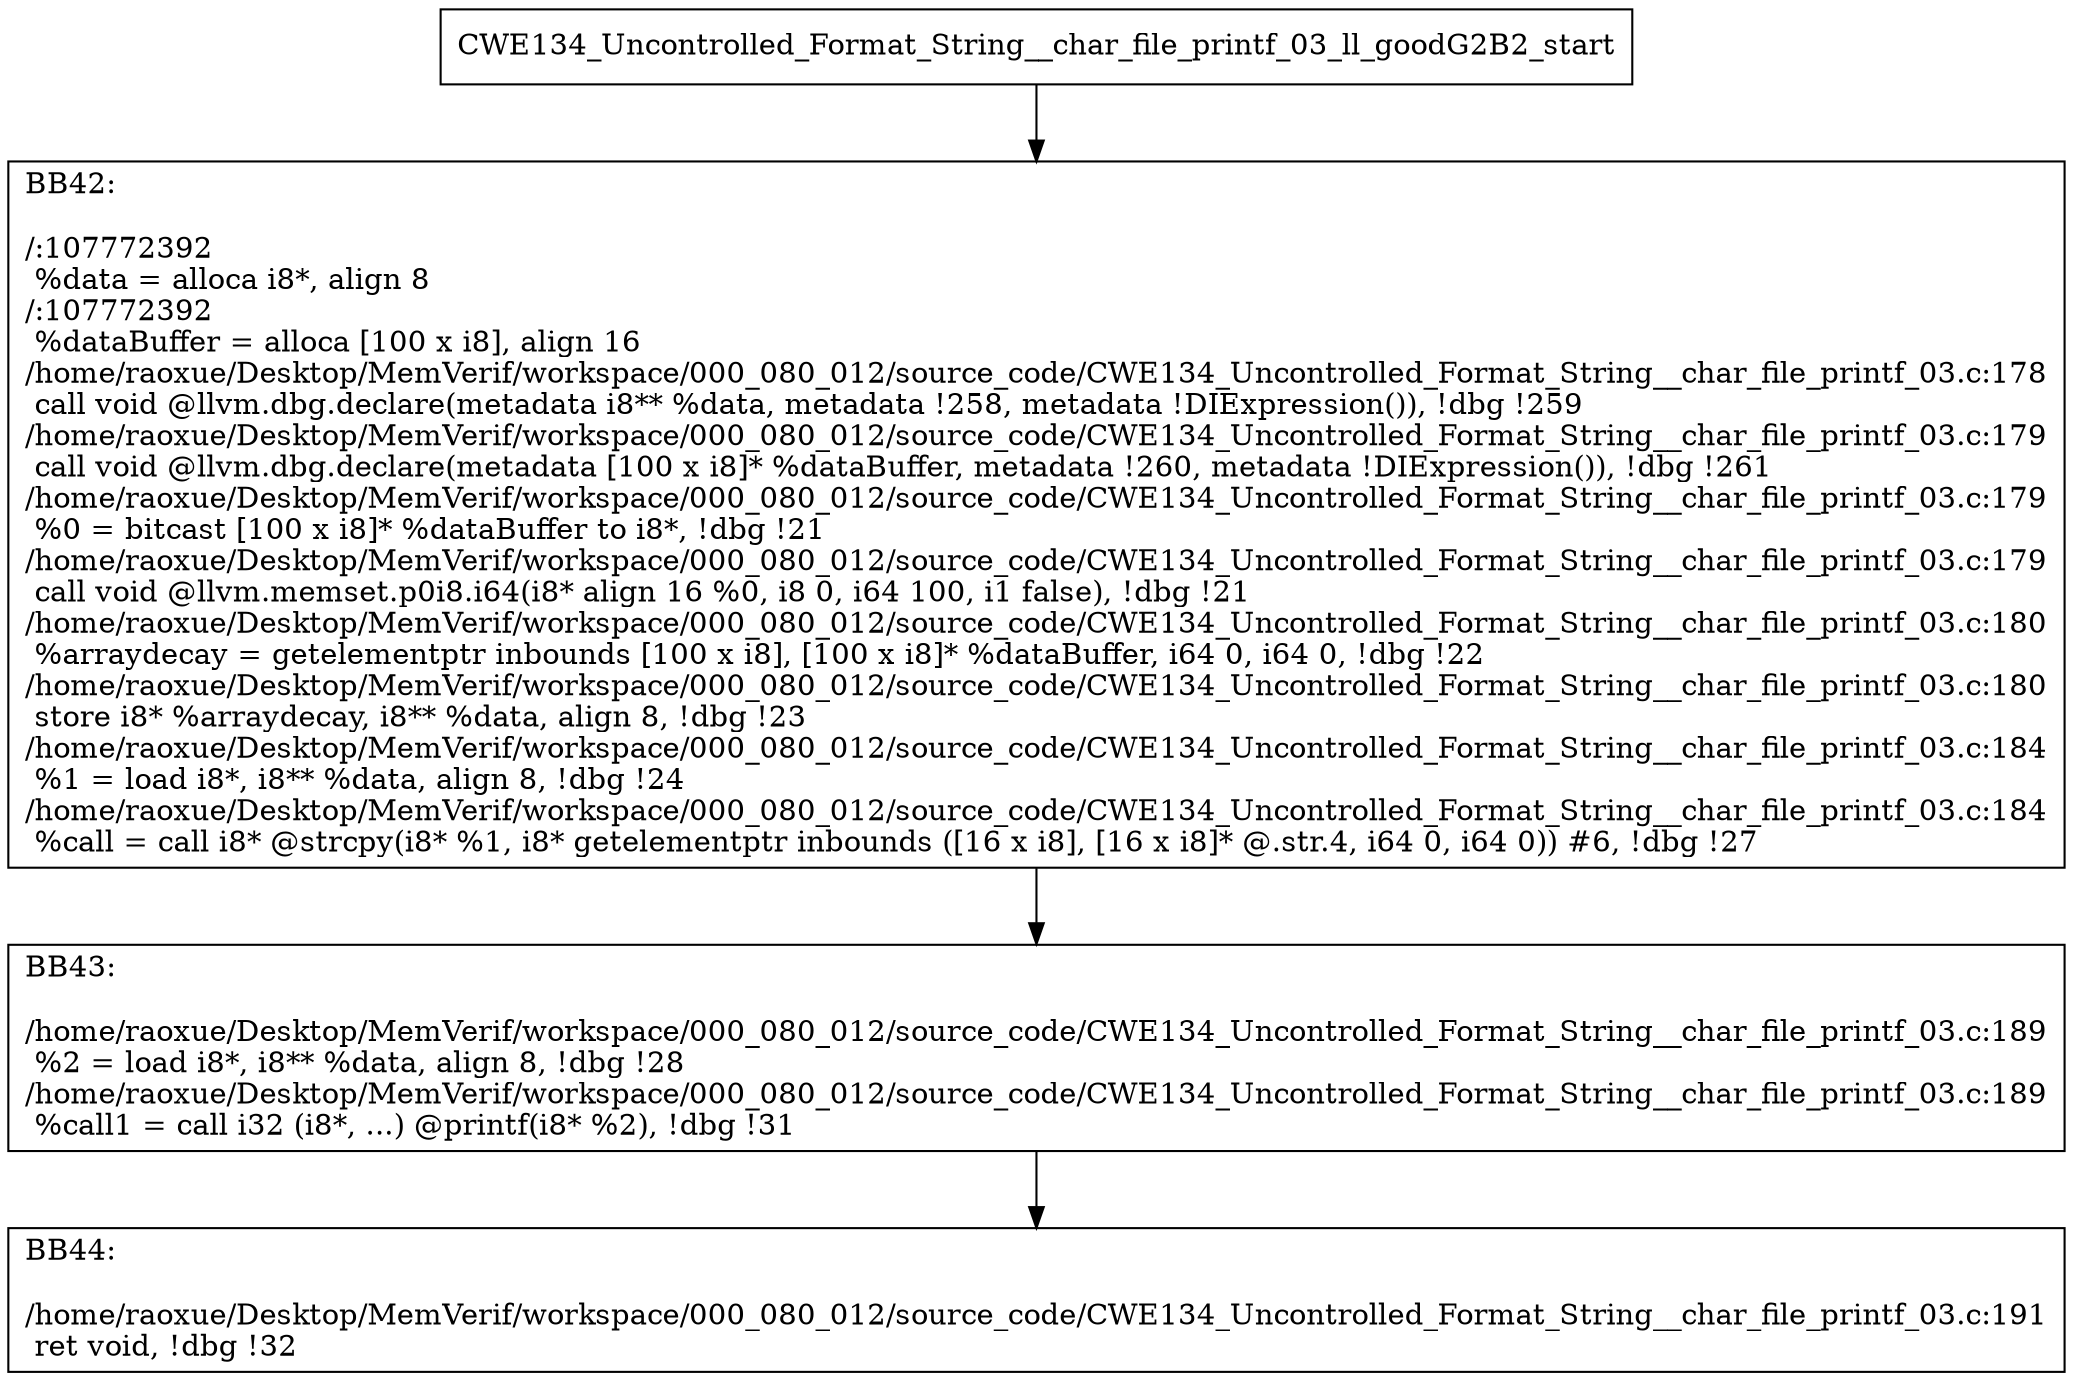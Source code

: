 digraph "CFG for'CWE134_Uncontrolled_Format_String__char_file_printf_03_ll_goodG2B2' function" {
	BBCWE134_Uncontrolled_Format_String__char_file_printf_03_ll_goodG2B2_start[shape=record,label="{CWE134_Uncontrolled_Format_String__char_file_printf_03_ll_goodG2B2_start}"];
	BBCWE134_Uncontrolled_Format_String__char_file_printf_03_ll_goodG2B2_start-> CWE134_Uncontrolled_Format_String__char_file_printf_03_ll_goodG2B2BB42;
	CWE134_Uncontrolled_Format_String__char_file_printf_03_ll_goodG2B2BB42 [shape=record, label="{BB42:\l\l/:107772392\l
  %data = alloca i8*, align 8\l
/:107772392\l
  %dataBuffer = alloca [100 x i8], align 16\l
/home/raoxue/Desktop/MemVerif/workspace/000_080_012/source_code/CWE134_Uncontrolled_Format_String__char_file_printf_03.c:178\l
  call void @llvm.dbg.declare(metadata i8** %data, metadata !258, metadata !DIExpression()), !dbg !259\l
/home/raoxue/Desktop/MemVerif/workspace/000_080_012/source_code/CWE134_Uncontrolled_Format_String__char_file_printf_03.c:179\l
  call void @llvm.dbg.declare(metadata [100 x i8]* %dataBuffer, metadata !260, metadata !DIExpression()), !dbg !261\l
/home/raoxue/Desktop/MemVerif/workspace/000_080_012/source_code/CWE134_Uncontrolled_Format_String__char_file_printf_03.c:179\l
  %0 = bitcast [100 x i8]* %dataBuffer to i8*, !dbg !21\l
/home/raoxue/Desktop/MemVerif/workspace/000_080_012/source_code/CWE134_Uncontrolled_Format_String__char_file_printf_03.c:179\l
  call void @llvm.memset.p0i8.i64(i8* align 16 %0, i8 0, i64 100, i1 false), !dbg !21\l
/home/raoxue/Desktop/MemVerif/workspace/000_080_012/source_code/CWE134_Uncontrolled_Format_String__char_file_printf_03.c:180\l
  %arraydecay = getelementptr inbounds [100 x i8], [100 x i8]* %dataBuffer, i64 0, i64 0, !dbg !22\l
/home/raoxue/Desktop/MemVerif/workspace/000_080_012/source_code/CWE134_Uncontrolled_Format_String__char_file_printf_03.c:180\l
  store i8* %arraydecay, i8** %data, align 8, !dbg !23\l
/home/raoxue/Desktop/MemVerif/workspace/000_080_012/source_code/CWE134_Uncontrolled_Format_String__char_file_printf_03.c:184\l
  %1 = load i8*, i8** %data, align 8, !dbg !24\l
/home/raoxue/Desktop/MemVerif/workspace/000_080_012/source_code/CWE134_Uncontrolled_Format_String__char_file_printf_03.c:184\l
  %call = call i8* @strcpy(i8* %1, i8* getelementptr inbounds ([16 x i8], [16 x i8]* @.str.4, i64 0, i64 0)) #6, !dbg !27\l
}"];
	CWE134_Uncontrolled_Format_String__char_file_printf_03_ll_goodG2B2BB42-> CWE134_Uncontrolled_Format_String__char_file_printf_03_ll_goodG2B2BB43;
	CWE134_Uncontrolled_Format_String__char_file_printf_03_ll_goodG2B2BB43 [shape=record, label="{BB43:\l\l/home/raoxue/Desktop/MemVerif/workspace/000_080_012/source_code/CWE134_Uncontrolled_Format_String__char_file_printf_03.c:189\l
  %2 = load i8*, i8** %data, align 8, !dbg !28\l
/home/raoxue/Desktop/MemVerif/workspace/000_080_012/source_code/CWE134_Uncontrolled_Format_String__char_file_printf_03.c:189\l
  %call1 = call i32 (i8*, ...) @printf(i8* %2), !dbg !31\l
}"];
	CWE134_Uncontrolled_Format_String__char_file_printf_03_ll_goodG2B2BB43-> CWE134_Uncontrolled_Format_String__char_file_printf_03_ll_goodG2B2BB44;
	CWE134_Uncontrolled_Format_String__char_file_printf_03_ll_goodG2B2BB44 [shape=record, label="{BB44:\l\l/home/raoxue/Desktop/MemVerif/workspace/000_080_012/source_code/CWE134_Uncontrolled_Format_String__char_file_printf_03.c:191\l
  ret void, !dbg !32\l
}"];
}
